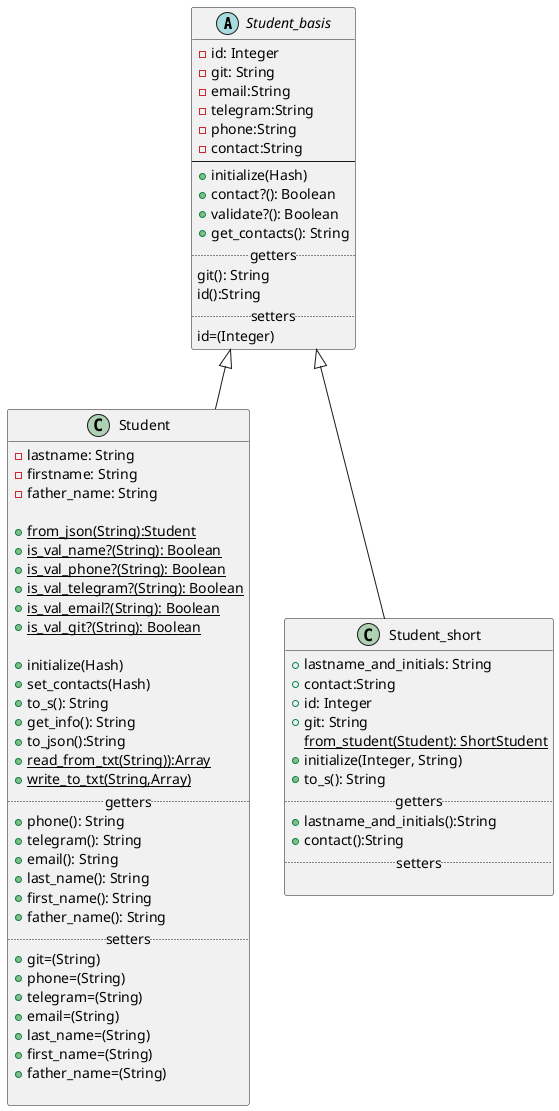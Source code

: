 @startuml
'https://plantuml.com/class-diagram'

abstract class Student_basis{
     -id: Integer
     -git: String
     -email:String
     -telegram:String
     -phone:String
     -contact:String
--
     +initialize(Hash)
     +contact?(): Boolean
     +validate?(): Boolean
     +get_contacts(): String
     .. getters..
     git(): String
     id():String
     .. setters ..
     id=(Integer)
}

class Student extends Student_basis{
     -lastname: String
     -firstname: String
     -father_name: String

     +{static}from_json(String):Student
     +{static}is_val_name?(String): Boolean
     +{static}is_val_phone?(String): Boolean
     +{static}is_val_telegram?(String): Boolean
     +{static}is_val_email?(String): Boolean
     +{static}is_val_git?(String): Boolean

     +initialize(Hash)
     +set_contacts(Hash)
     +to_s(): String
     +get_info(): String
     +to_json():String
     +{static}read_from_txt(String)):Array
     +{static}write_to_txt(String,Array)
     .. getters ..
     +phone(): String
     +telegram(): String
     +email(): String
     +last_name(): String
     +first_name(): String
     +father_name(): String
     .. setters ..
     +git=(String)
     +phone=(String)
     +telegram=(String)
     +email=(String)
     +last_name=(String)
     +first_name=(String)
     +father_name=(String)

}

class Student_short extends Student_basis{
     +lastname_and_initials: String
     +contact:String
     +id: Integer
     +git: String
     {static}from_student(Student): ShortStudent
     +initialize(Integer, String)
     +to_s(): String
     .. getters ..
     +lastname_and_initials():String
     +contact():String
     .. setters ..

}
@enduml
